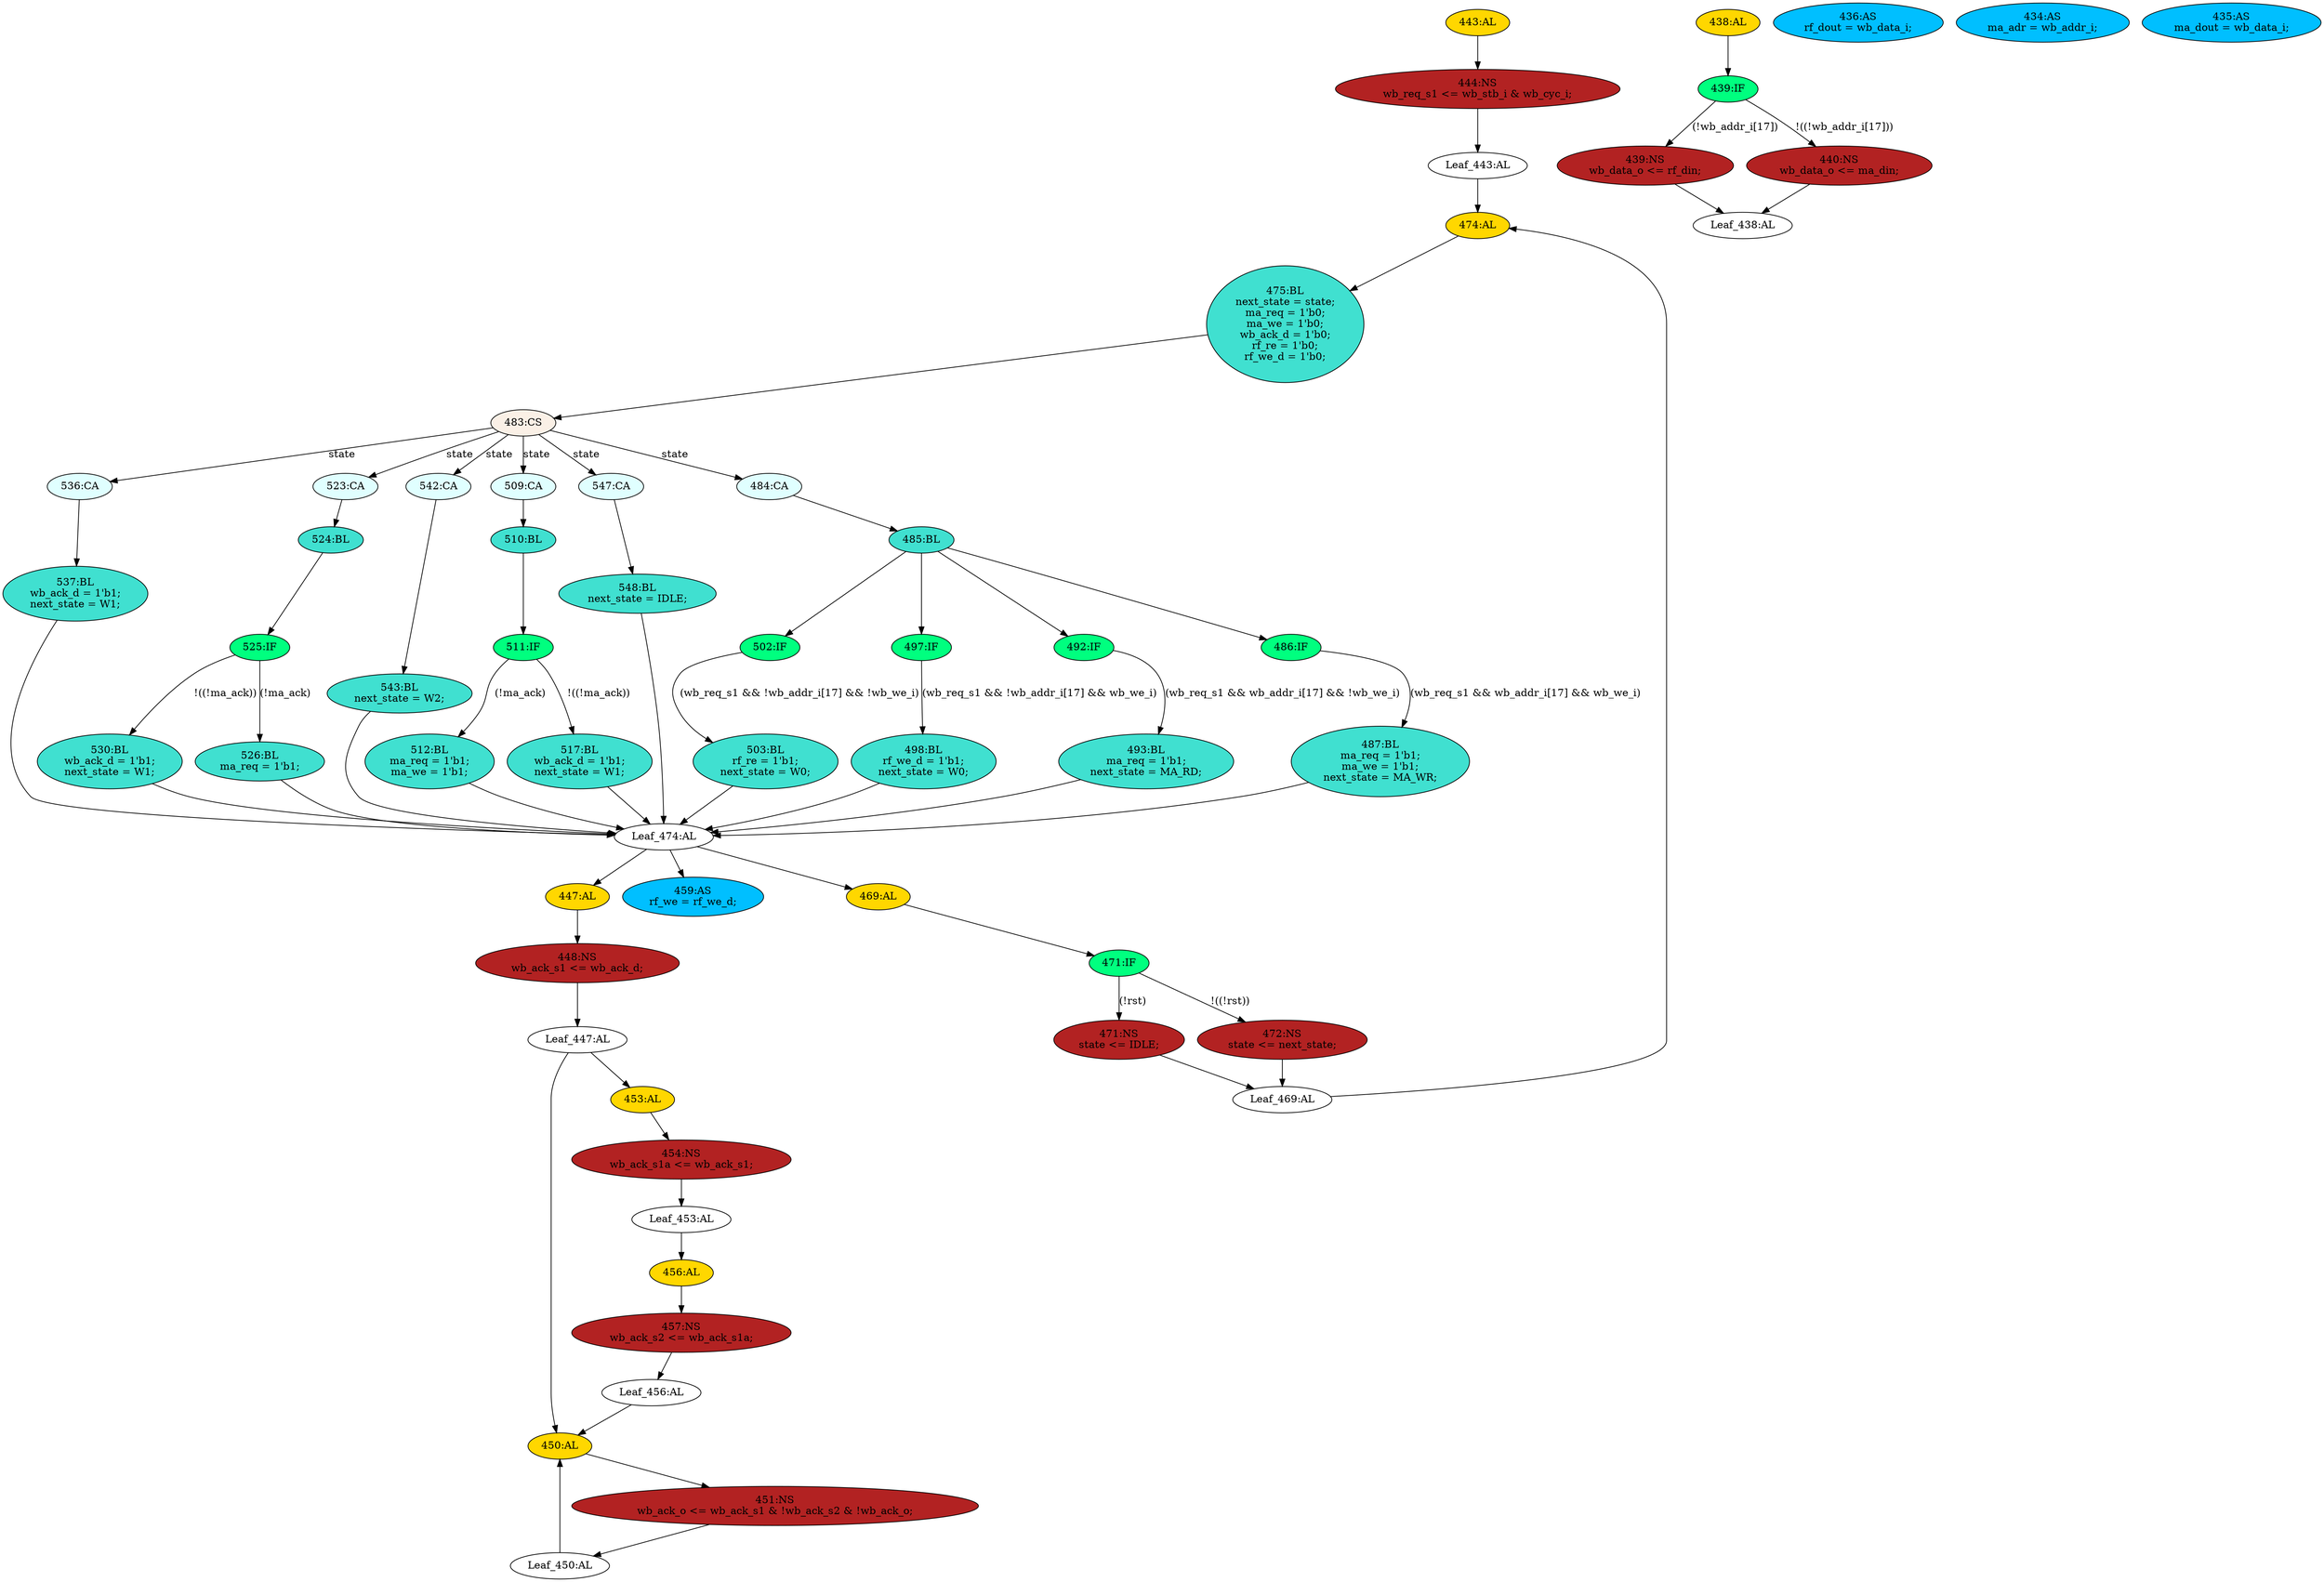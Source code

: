 strict digraph "compose( ,  )" {
	node [label="\N"];
	"474:AL"	 [ast="<pyverilog.vparser.ast.Always object at 0x7f7ba979f1d0>",
		clk_sens=False,
		fillcolor=gold,
		label="474:AL",
		sens="['state', 'wb_req_s1', 'wb_addr_i', 'ma_ack', 'wb_we_i']",
		statements="[]",
		style=filled,
		typ=Always,
		use_var="['wb_req_s1', 'wb_we_i', 'state', 'wb_addr_i', 'ma_ack']"];
	"475:BL"	 [ast="<pyverilog.vparser.ast.Block object at 0x7f7ba979f8d0>",
		fillcolor=turquoise,
		label="475:BL
next_state = state;
ma_req = 1'b0;
ma_we = 1'b0;
wb_ack_d = 1'b0;
rf_re = 1'b0;
rf_we_d = 1'b0;",
		statements="[<pyverilog.vparser.ast.BlockingSubstitution object at 0x7f7ba979f250>, <pyverilog.vparser.ast.BlockingSubstitution object at 0x7f7ba979f390>, <\
pyverilog.vparser.ast.BlockingSubstitution object at 0x7f7ba979f4d0>, <pyverilog.vparser.ast.BlockingSubstitution object at 0x7f7ba979f610>, <\
pyverilog.vparser.ast.BlockingSubstitution object at 0x7f7ba979f750>, <pyverilog.vparser.ast.BlockingSubstitution object at 0x7f7ba979f890>]",
		style=filled,
		typ=Block];
	"474:AL" -> "475:BL"	 [cond="[]",
		lineno=None];
	"438:AL"	 [ast="<pyverilog.vparser.ast.Always object at 0x7f7ba9388610>",
		clk_sens=True,
		fillcolor=gold,
		label="438:AL",
		sens="['wb_clk']",
		statements="[]",
		style=filled,
		typ=Always,
		use_var="['ma_din', 'rf_din', 'wb_addr_i']"];
	"439:IF"	 [ast="<pyverilog.vparser.ast.IfStatement object at 0x7f7ba9388890>",
		fillcolor=springgreen,
		label="439:IF",
		statements="[]",
		style=filled,
		typ=IfStatement];
	"438:AL" -> "439:IF"	 [cond="[]",
		lineno=None];
	"471:NS"	 [ast="<pyverilog.vparser.ast.NonblockingSubstitution object at 0x7f7ba93bac90>",
		fillcolor=firebrick,
		label="471:NS
state <= IDLE;",
		statements="[<pyverilog.vparser.ast.NonblockingSubstitution object at 0x7f7ba93bac90>]",
		style=filled,
		typ=NonblockingSubstitution];
	"Leaf_469:AL"	 [def_var="['state']",
		label="Leaf_469:AL"];
	"471:NS" -> "Leaf_469:AL"	 [cond="[]",
		lineno=None];
	"524:BL"	 [ast="<pyverilog.vparser.ast.Block object at 0x7f7ba9798910>",
		fillcolor=turquoise,
		label="524:BL",
		statements="[]",
		style=filled,
		typ=Block];
	"525:IF"	 [ast="<pyverilog.vparser.ast.IfStatement object at 0x7f7ba9798b90>",
		fillcolor=springgreen,
		label="525:IF",
		statements="[]",
		style=filled,
		typ=IfStatement];
	"524:BL" -> "525:IF"	 [cond="[]",
		lineno=None];
	"503:BL"	 [ast="<pyverilog.vparser.ast.Block object at 0x7f7ba9796f50>",
		fillcolor=turquoise,
		label="503:BL
rf_re = 1'b1;
next_state = W0;",
		statements="[<pyverilog.vparser.ast.BlockingSubstitution object at 0x7f7ba9796f90>, <pyverilog.vparser.ast.BlockingSubstitution object at 0x7f7ba9798110>]",
		style=filled,
		typ=Block];
	"Leaf_474:AL"	 [def_var="['wb_ack_d', 'ma_we', 'rf_we_d', 'ma_req', 'rf_re', 'next_state']",
		label="Leaf_474:AL"];
	"503:BL" -> "Leaf_474:AL"	 [cond="[]",
		lineno=None];
	"536:CA"	 [ast="<pyverilog.vparser.ast.Case object at 0x7f7ba9798f50>",
		fillcolor=lightcyan,
		label="536:CA",
		statements="[]",
		style=filled,
		typ=Case];
	"537:BL"	 [ast="<pyverilog.vparser.ast.Block object at 0x7f7ba979c0d0>",
		fillcolor=turquoise,
		label="537:BL
wb_ack_d = 1'b1;
next_state = W1;",
		statements="[<pyverilog.vparser.ast.BlockingSubstitution object at 0x7f7ba979c090>, <pyverilog.vparser.ast.BlockingSubstitution object at 0x7f7ba979c210>]",
		style=filled,
		typ=Block];
	"536:CA" -> "537:BL"	 [cond="[]",
		lineno=None];
	"523:CA"	 [ast="<pyverilog.vparser.ast.Case object at 0x7f7ba97985d0>",
		fillcolor=lightcyan,
		label="523:CA",
		statements="[]",
		style=filled,
		typ=Case];
	"523:CA" -> "524:BL"	 [cond="[]",
		lineno=None];
	"483:CS"	 [ast="<pyverilog.vparser.ast.CaseStatement object at 0x7f7ba979c490>",
		fillcolor=linen,
		label="483:CS",
		statements="[]",
		style=filled,
		typ=CaseStatement];
	"475:BL" -> "483:CS"	 [cond="[]",
		lineno=None];
	"472:NS"	 [ast="<pyverilog.vparser.ast.NonblockingSubstitution object at 0x7f7ba93bae10>",
		fillcolor=firebrick,
		label="472:NS
state <= next_state;",
		statements="[<pyverilog.vparser.ast.NonblockingSubstitution object at 0x7f7ba93bae10>]",
		style=filled,
		typ=NonblockingSubstitution];
	"472:NS" -> "Leaf_469:AL"	 [cond="[]",
		lineno=None];
	"439:NS"	 [ast="<pyverilog.vparser.ast.NonblockingSubstitution object at 0x7f7ba9388850>",
		fillcolor=firebrick,
		label="439:NS
wb_data_o <= rf_din;",
		statements="[<pyverilog.vparser.ast.NonblockingSubstitution object at 0x7f7ba9388850>]",
		style=filled,
		typ=NonblockingSubstitution];
	"Leaf_438:AL"	 [def_var="['wb_data_o']",
		label="Leaf_438:AL"];
	"439:NS" -> "Leaf_438:AL"	 [cond="[]",
		lineno=None];
	"Leaf_469:AL" -> "474:AL";
	"444:NS"	 [ast="<pyverilog.vparser.ast.NonblockingSubstitution object at 0x7f7ba9388bd0>",
		fillcolor=firebrick,
		label="444:NS
wb_req_s1 <= wb_stb_i & wb_cyc_i;",
		statements="[<pyverilog.vparser.ast.NonblockingSubstitution object at 0x7f7ba9388bd0>]",
		style=filled,
		typ=NonblockingSubstitution];
	"Leaf_443:AL"	 [def_var="['wb_req_s1']",
		label="Leaf_443:AL"];
	"444:NS" -> "Leaf_443:AL"	 [cond="[]",
		lineno=None];
	"Leaf_453:AL"	 [def_var="['wb_ack_s1a']",
		label="Leaf_453:AL"];
	"456:AL"	 [ast="<pyverilog.vparser.ast.Always object at 0x7f7ba93ba590>",
		clk_sens=True,
		fillcolor=gold,
		label="456:AL",
		sens="['wb_clk']",
		statements="[]",
		style=filled,
		typ=Always,
		use_var="['wb_ack_s1a']"];
	"Leaf_453:AL" -> "456:AL";
	"451:NS"	 [ast="<pyverilog.vparser.ast.NonblockingSubstitution object at 0x7f7ba93ba1d0>",
		fillcolor=firebrick,
		label="451:NS
wb_ack_o <= wb_ack_s1 & !wb_ack_s2 & !wb_ack_o;",
		statements="[<pyverilog.vparser.ast.NonblockingSubstitution object at 0x7f7ba93ba1d0>]",
		style=filled,
		typ=NonblockingSubstitution];
	"Leaf_450:AL"	 [def_var="['wb_ack_o']",
		label="Leaf_450:AL"];
	"451:NS" -> "Leaf_450:AL"	 [cond="[]",
		lineno=None];
	"436:AS"	 [ast="<pyverilog.vparser.ast.Assign object at 0x7f7ba9388490>",
		def_var="['rf_dout']",
		fillcolor=deepskyblue,
		label="436:AS
rf_dout = wb_data_i;",
		statements="[]",
		style=filled,
		typ=Assign,
		use_var="['wb_data_i']"];
	"498:BL"	 [ast="<pyverilog.vparser.ast.Block object at 0x7f7ba9796a10>",
		fillcolor=turquoise,
		label="498:BL
rf_we_d = 1'b1;
next_state = W0;",
		statements="[<pyverilog.vparser.ast.BlockingSubstitution object at 0x7f7ba9796a50>, <pyverilog.vparser.ast.BlockingSubstitution object at 0x7f7ba9796b90>]",
		style=filled,
		typ=Block];
	"498:BL" -> "Leaf_474:AL"	 [cond="[]",
		lineno=None];
	"511:IF"	 [ast="<pyverilog.vparser.ast.IfStatement object at 0x7f7ba9798550>",
		fillcolor=springgreen,
		label="511:IF",
		statements="[]",
		style=filled,
		typ=IfStatement];
	"512:BL"	 [ast="<pyverilog.vparser.ast.Block object at 0x7f7ba9798450>",
		fillcolor=turquoise,
		label="512:BL
ma_req = 1'b1;
ma_we = 1'b1;",
		statements="[<pyverilog.vparser.ast.BlockingSubstitution object at 0x7f7ba9798410>, <pyverilog.vparser.ast.BlockingSubstitution object at 0x7f7ba9798590>]",
		style=filled,
		typ=Block];
	"511:IF" -> "512:BL"	 [cond="['ma_ack']",
		label="(!ma_ack)",
		lineno=511];
	"517:BL"	 [ast="<pyverilog.vparser.ast.Block object at 0x7f7ba9798710>",
		fillcolor=turquoise,
		label="517:BL
wb_ack_d = 1'b1;
next_state = W1;",
		statements="[<pyverilog.vparser.ast.BlockingSubstitution object at 0x7f7ba9798750>, <pyverilog.vparser.ast.BlockingSubstitution object at 0x7f7ba9798890>]",
		style=filled,
		typ=Block];
	"511:IF" -> "517:BL"	 [cond="['ma_ack']",
		label="!((!ma_ack))",
		lineno=511];
	"542:CA"	 [ast="<pyverilog.vparser.ast.Case object at 0x7f7ba979c2d0>",
		fillcolor=lightcyan,
		label="542:CA",
		statements="[]",
		style=filled,
		typ=Case];
	"543:BL"	 [ast="<pyverilog.vparser.ast.Block object at 0x7f7ba979c3d0>",
		fillcolor=turquoise,
		label="543:BL
next_state = W2;",
		statements="[<pyverilog.vparser.ast.BlockingSubstitution object at 0x7f7ba979c410>]",
		style=filled,
		typ=Block];
	"542:CA" -> "543:BL"	 [cond="[]",
		lineno=None];
	"434:AS"	 [ast="<pyverilog.vparser.ast.Assign object at 0x7f7ba9388210>",
		def_var="['ma_adr']",
		fillcolor=deepskyblue,
		label="434:AS
ma_adr = wb_addr_i;",
		statements="[]",
		style=filled,
		typ=Assign,
		use_var="['wb_addr_i']"];
	"537:BL" -> "Leaf_474:AL"	 [cond="[]",
		lineno=None];
	"Leaf_447:AL"	 [def_var="['wb_ack_s1']",
		label="Leaf_447:AL"];
	"450:AL"	 [ast="<pyverilog.vparser.ast.Always object at 0x7f7ba9388ed0>",
		clk_sens=True,
		fillcolor=gold,
		label="450:AL",
		sens="['wb_clk']",
		statements="[]",
		style=filled,
		typ=Always,
		use_var="['wb_ack_o', 'wb_ack_s1', 'wb_ack_s2']"];
	"Leaf_447:AL" -> "450:AL";
	"453:AL"	 [ast="<pyverilog.vparser.ast.Always object at 0x7f7ba93ba310>",
		clk_sens=True,
		fillcolor=gold,
		label="453:AL",
		sens="['wb_clk']",
		statements="[]",
		style=filled,
		typ=Always,
		use_var="['wb_ack_s1']"];
	"Leaf_447:AL" -> "453:AL";
	"512:BL" -> "Leaf_474:AL"	 [cond="[]",
		lineno=None];
	"548:BL"	 [ast="<pyverilog.vparser.ast.Block object at 0x7f7ba979c650>",
		fillcolor=turquoise,
		label="548:BL
next_state = IDLE;",
		statements="[<pyverilog.vparser.ast.BlockingSubstitution object at 0x7f7ba979c690>]",
		style=filled,
		typ=Block];
	"548:BL" -> "Leaf_474:AL"	 [cond="[]",
		lineno=None];
	"471:IF"	 [ast="<pyverilog.vparser.ast.IfStatement object at 0x7f7ba93bacd0>",
		fillcolor=springgreen,
		label="471:IF",
		statements="[]",
		style=filled,
		typ=IfStatement];
	"471:IF" -> "471:NS"	 [cond="['rst']",
		label="(!rst)",
		lineno=471];
	"471:IF" -> "472:NS"	 [cond="['rst']",
		label="!((!rst))",
		lineno=471];
	"Leaf_456:AL"	 [def_var="['wb_ack_s2']",
		label="Leaf_456:AL"];
	"Leaf_456:AL" -> "450:AL";
	"530:BL"	 [ast="<pyverilog.vparser.ast.Block object at 0x7f7ba9798d90>",
		fillcolor=turquoise,
		label="530:BL
wb_ack_d = 1'b1;
next_state = W1;",
		statements="[<pyverilog.vparser.ast.BlockingSubstitution object at 0x7f7ba9798d50>, <pyverilog.vparser.ast.BlockingSubstitution object at 0x7f7ba9798ed0>]",
		style=filled,
		typ=Block];
	"525:IF" -> "530:BL"	 [cond="['ma_ack']",
		label="!((!ma_ack))",
		lineno=525];
	"526:BL"	 [ast="<pyverilog.vparser.ast.Block object at 0x7f7ba9798b10>",
		fillcolor=turquoise,
		label="526:BL
ma_req = 1'b1;",
		statements="[<pyverilog.vparser.ast.BlockingSubstitution object at 0x7f7ba9798b50>]",
		style=filled,
		typ=Block];
	"525:IF" -> "526:BL"	 [cond="['ma_ack']",
		label="(!ma_ack)",
		lineno=525];
	"439:IF" -> "439:NS"	 [cond="['wb_addr_i']",
		label="(!wb_addr_i[17])",
		lineno=439];
	"440:NS"	 [ast="<pyverilog.vparser.ast.NonblockingSubstitution object at 0x7f7ba93889d0>",
		fillcolor=firebrick,
		label="440:NS
wb_data_o <= ma_din;",
		statements="[<pyverilog.vparser.ast.NonblockingSubstitution object at 0x7f7ba93889d0>]",
		style=filled,
		typ=NonblockingSubstitution];
	"439:IF" -> "440:NS"	 [cond="['wb_addr_i']",
		label="!((!wb_addr_i[17]))",
		lineno=439];
	"485:BL"	 [ast="<pyverilog.vparser.ast.Block object at 0x7f7ba9796bd0>",
		fillcolor=turquoise,
		label="485:BL",
		statements="[]",
		style=filled,
		typ=Block];
	"502:IF"	 [ast="<pyverilog.vparser.ast.IfStatement object at 0x7f7ba9796e50>",
		fillcolor=springgreen,
		label="502:IF",
		statements="[]",
		style=filled,
		typ=IfStatement];
	"485:BL" -> "502:IF"	 [cond="[]",
		lineno=None];
	"497:IF"	 [ast="<pyverilog.vparser.ast.IfStatement object at 0x7f7ba9796910>",
		fillcolor=springgreen,
		label="497:IF",
		statements="[]",
		style=filled,
		typ=IfStatement];
	"485:BL" -> "497:IF"	 [cond="[]",
		lineno=None];
	"492:IF"	 [ast="<pyverilog.vparser.ast.IfStatement object at 0x7f7ba97963d0>",
		fillcolor=springgreen,
		label="492:IF",
		statements="[]",
		style=filled,
		typ=IfStatement];
	"485:BL" -> "492:IF"	 [cond="[]",
		lineno=None];
	"486:IF"	 [ast="<pyverilog.vparser.ast.IfStatement object at 0x7f7ba979fd10>",
		fillcolor=springgreen,
		label="486:IF",
		statements="[]",
		style=filled,
		typ=IfStatement];
	"485:BL" -> "486:IF"	 [cond="[]",
		lineno=None];
	"450:AL" -> "451:NS"	 [cond="[]",
		lineno=None];
	"447:AL"	 [ast="<pyverilog.vparser.ast.Always object at 0x7f7ba9388c10>",
		clk_sens=True,
		fillcolor=gold,
		label="447:AL",
		sens="['wb_clk']",
		statements="[]",
		style=filled,
		typ=Always,
		use_var="['wb_ack_d']"];
	"448:NS"	 [ast="<pyverilog.vparser.ast.NonblockingSubstitution object at 0x7f7ba9388e50>",
		fillcolor=firebrick,
		label="448:NS
wb_ack_s1 <= wb_ack_d;",
		statements="[<pyverilog.vparser.ast.NonblockingSubstitution object at 0x7f7ba9388e50>]",
		style=filled,
		typ=NonblockingSubstitution];
	"447:AL" -> "448:NS"	 [cond="[]",
		lineno=None];
	"457:NS"	 [ast="<pyverilog.vparser.ast.NonblockingSubstitution object at 0x7f7ba93ba790>",
		fillcolor=firebrick,
		label="457:NS
wb_ack_s2 <= wb_ack_s1a;",
		statements="[<pyverilog.vparser.ast.NonblockingSubstitution object at 0x7f7ba93ba790>]",
		style=filled,
		typ=NonblockingSubstitution];
	"456:AL" -> "457:NS"	 [cond="[]",
		lineno=None];
	"Leaf_450:AL" -> "450:AL";
	"509:CA"	 [ast="<pyverilog.vparser.ast.Case object at 0x7f7ba9798190>",
		fillcolor=lightcyan,
		label="509:CA",
		statements="[]",
		style=filled,
		typ=Case];
	"510:BL"	 [ast="<pyverilog.vparser.ast.Block object at 0x7f7ba97980d0>",
		fillcolor=turquoise,
		label="510:BL",
		statements="[]",
		style=filled,
		typ=Block];
	"509:CA" -> "510:BL"	 [cond="[]",
		lineno=None];
	"543:BL" -> "Leaf_474:AL"	 [cond="[]",
		lineno=None];
	"530:BL" -> "Leaf_474:AL"	 [cond="[]",
		lineno=None];
	"526:BL" -> "Leaf_474:AL"	 [cond="[]",
		lineno=None];
	"Leaf_443:AL" -> "474:AL";
	"547:CA"	 [ast="<pyverilog.vparser.ast.Case object at 0x7f7ba979c550>",
		fillcolor=lightcyan,
		label="547:CA",
		statements="[]",
		style=filled,
		typ=Case];
	"547:CA" -> "548:BL"	 [cond="[]",
		lineno=None];
	"435:AS"	 [ast="<pyverilog.vparser.ast.Assign object at 0x7f7ba9388350>",
		def_var="['ma_dout']",
		fillcolor=deepskyblue,
		label="435:AS
ma_dout = wb_data_i;",
		statements="[]",
		style=filled,
		typ=Assign,
		use_var="['wb_data_i']"];
	"454:NS"	 [ast="<pyverilog.vparser.ast.NonblockingSubstitution object at 0x7f7ba93ba510>",
		fillcolor=firebrick,
		label="454:NS
wb_ack_s1a <= wb_ack_s1;",
		statements="[<pyverilog.vparser.ast.NonblockingSubstitution object at 0x7f7ba93ba510>]",
		style=filled,
		typ=NonblockingSubstitution];
	"454:NS" -> "Leaf_453:AL"	 [cond="[]",
		lineno=None];
	"448:NS" -> "Leaf_447:AL"	 [cond="[]",
		lineno=None];
	"443:AL"	 [ast="<pyverilog.vparser.ast.Always object at 0x7f7ba9388790>",
		clk_sens=False,
		fillcolor=gold,
		label="443:AL",
		sens="['phy_clk']",
		statements="[]",
		style=filled,
		typ=Always,
		use_var="['wb_stb_i', 'wb_cyc_i']"];
	"443:AL" -> "444:NS"	 [cond="[]",
		lineno=None];
	"487:BL"	 [ast="<pyverilog.vparser.ast.Block object at 0x7f7ba979ff90>",
		fillcolor=turquoise,
		label="487:BL
ma_req = 1'b1;
ma_we = 1'b1;
next_state = MA_WR;",
		statements="[<pyverilog.vparser.ast.BlockingSubstitution object at 0x7f7ba979fe50>, <pyverilog.vparser.ast.BlockingSubstitution object at 0x7f7ba979ffd0>, <\
pyverilog.vparser.ast.BlockingSubstitution object at 0x7f7ba9796150>]",
		style=filled,
		typ=Block];
	"487:BL" -> "Leaf_474:AL"	 [cond="[]",
		lineno=None];
	"459:AS"	 [ast="<pyverilog.vparser.ast.Assign object at 0x7f7ba93ba910>",
		def_var="['rf_we']",
		fillcolor=deepskyblue,
		label="459:AS
rf_we = rf_we_d;",
		statements="[]",
		style=filled,
		typ=Assign,
		use_var="['rf_we_d']"];
	"493:BL"	 [ast="<pyverilog.vparser.ast.Block object at 0x7f7ba9796550>",
		fillcolor=turquoise,
		label="493:BL
ma_req = 1'b1;
next_state = MA_RD;",
		statements="[<pyverilog.vparser.ast.BlockingSubstitution object at 0x7f7ba9796510>, <pyverilog.vparser.ast.BlockingSubstitution object at 0x7f7ba9796690>]",
		style=filled,
		typ=Block];
	"493:BL" -> "Leaf_474:AL"	 [cond="[]",
		lineno=None];
	"502:IF" -> "503:BL"	 [cond="['wb_req_s1', 'wb_addr_i', 'wb_we_i']",
		label="(wb_req_s1 && !wb_addr_i[17] && !wb_we_i)",
		lineno=502];
	"Leaf_474:AL" -> "447:AL";
	"Leaf_474:AL" -> "459:AS";
	"469:AL"	 [ast="<pyverilog.vparser.ast.Always object at 0x7f7ba93baad0>",
		clk_sens=False,
		fillcolor=gold,
		label="469:AL",
		sens="['phy_clk']",
		statements="[]",
		style=filled,
		typ=Always,
		use_var="['rst', 'next_state']"];
	"Leaf_474:AL" -> "469:AL";
	"497:IF" -> "498:BL"	 [cond="['wb_req_s1', 'wb_addr_i', 'wb_we_i']",
		label="(wb_req_s1 && !wb_addr_i[17] && wb_we_i)",
		lineno=497];
	"517:BL" -> "Leaf_474:AL"	 [cond="[]",
		lineno=None];
	"457:NS" -> "Leaf_456:AL"	 [cond="[]",
		lineno=None];
	"492:IF" -> "493:BL"	 [cond="['wb_req_s1', 'wb_addr_i', 'wb_we_i']",
		label="(wb_req_s1 && wb_addr_i[17] && !wb_we_i)",
		lineno=492];
	"440:NS" -> "Leaf_438:AL"	 [cond="[]",
		lineno=None];
	"469:AL" -> "471:IF"	 [cond="[]",
		lineno=None];
	"510:BL" -> "511:IF"	 [cond="[]",
		lineno=None];
	"483:CS" -> "536:CA"	 [cond="['state']",
		label=state,
		lineno=483];
	"483:CS" -> "523:CA"	 [cond="['state']",
		label=state,
		lineno=483];
	"483:CS" -> "542:CA"	 [cond="['state']",
		label=state,
		lineno=483];
	"483:CS" -> "509:CA"	 [cond="['state']",
		label=state,
		lineno=483];
	"483:CS" -> "547:CA"	 [cond="['state']",
		label=state,
		lineno=483];
	"484:CA"	 [ast="<pyverilog.vparser.ast.Case object at 0x7f7ba979fa50>",
		fillcolor=lightcyan,
		label="484:CA",
		statements="[]",
		style=filled,
		typ=Case];
	"483:CS" -> "484:CA"	 [cond="['state']",
		label=state,
		lineno=483];
	"484:CA" -> "485:BL"	 [cond="[]",
		lineno=None];
	"486:IF" -> "487:BL"	 [cond="['wb_req_s1', 'wb_addr_i', 'wb_we_i']",
		label="(wb_req_s1 && wb_addr_i[17] && wb_we_i)",
		lineno=486];
	"453:AL" -> "454:NS"	 [cond="[]",
		lineno=None];
}
